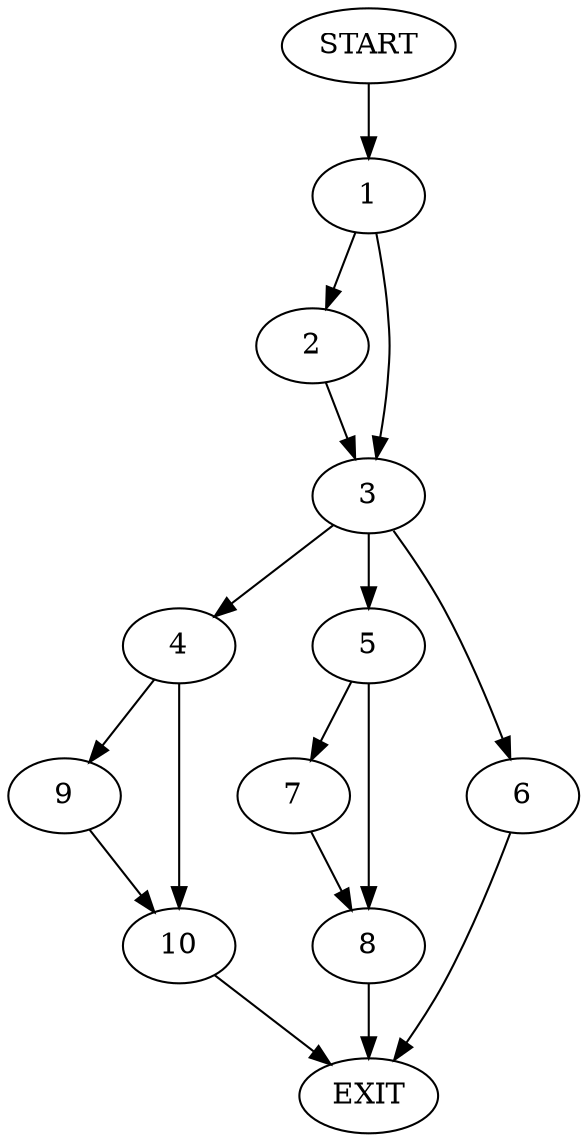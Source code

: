 digraph {
0 [label="START"]
11 [label="EXIT"]
0 -> 1
1 -> 2
1 -> 3
2 -> 3
3 -> 4
3 -> 5
3 -> 6
5 -> 7
5 -> 8
4 -> 9
4 -> 10
6 -> 11
7 -> 8
8 -> 11
10 -> 11
9 -> 10
}
